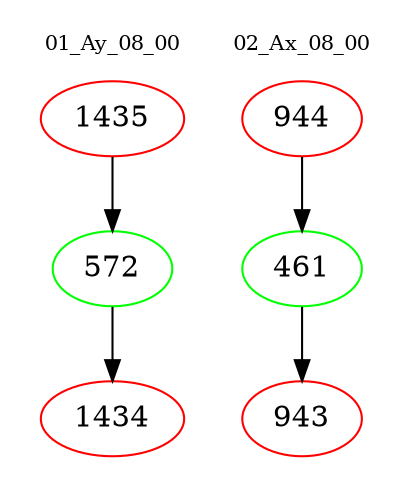 digraph{
subgraph cluster_0 {
color = white
label = "01_Ay_08_00";
fontsize=10;
T0_1435 [label="1435", color="red"]
T0_1435 -> T0_572 [color="black"]
T0_572 [label="572", color="green"]
T0_572 -> T0_1434 [color="black"]
T0_1434 [label="1434", color="red"]
}
subgraph cluster_1 {
color = white
label = "02_Ax_08_00";
fontsize=10;
T1_944 [label="944", color="red"]
T1_944 -> T1_461 [color="black"]
T1_461 [label="461", color="green"]
T1_461 -> T1_943 [color="black"]
T1_943 [label="943", color="red"]
}
}
